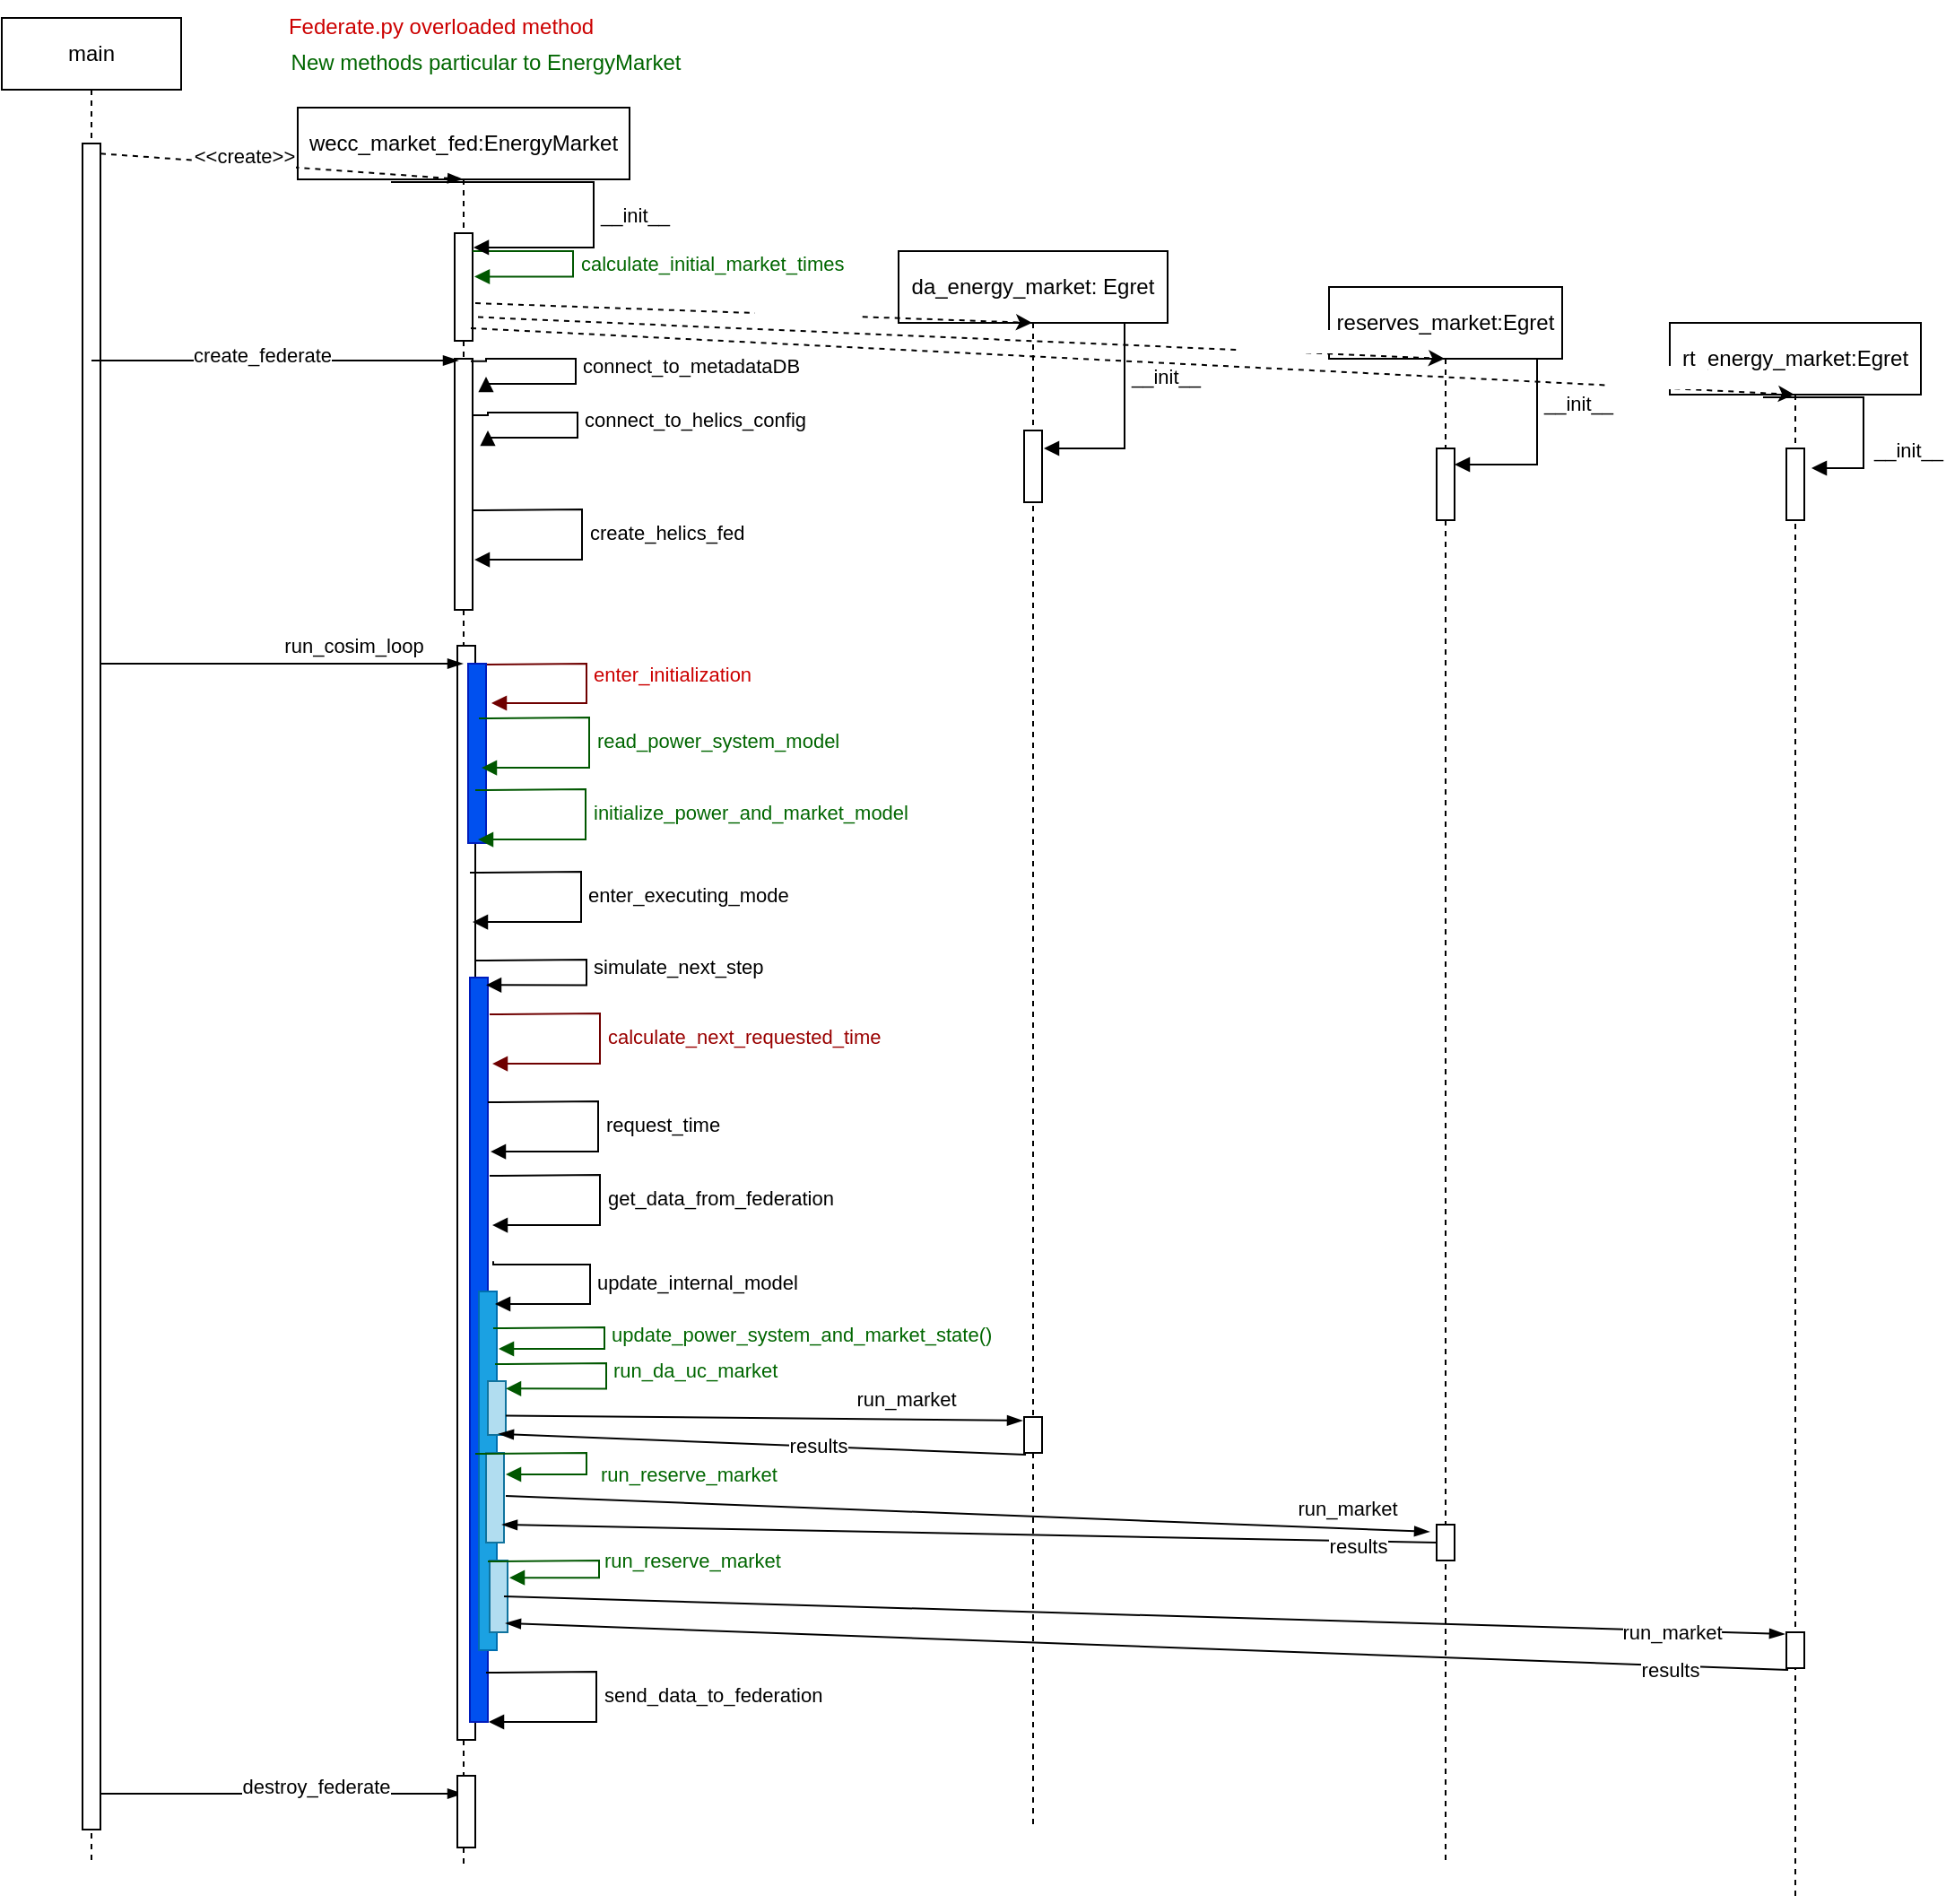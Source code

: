 <mxfile>
    <diagram id="ZTMf6IL_pcXrZ3T1AFQo" name="Page-1">
        <mxGraphModel dx="1234" dy="865" grid="1" gridSize="10" guides="1" tooltips="1" connect="1" arrows="1" fold="1" page="1" pageScale="1" pageWidth="10000" pageHeight="10000" math="0" shadow="0">
            <root>
                <mxCell id="0"/>
                <mxCell id="1" parent="0"/>
                <mxCell id="2" value="main" style="shape=umlLifeline;perimeter=lifelinePerimeter;whiteSpace=wrap;html=1;container=1;collapsible=0;recursiveResize=0;outlineConnect=0;" parent="1" vertex="1">
                    <mxGeometry x="150" y="90" width="100" height="1030" as="geometry"/>
                </mxCell>
                <mxCell id="5" value="" style="html=1;points=[];perimeter=orthogonalPerimeter;" parent="2" vertex="1">
                    <mxGeometry x="45" y="70" width="10" height="940" as="geometry"/>
                </mxCell>
                <mxCell id="29" value="" style="fontSize=12;html=1;endArrow=blockThin;endFill=1;" parent="2" edge="1" target="4">
                    <mxGeometry width="160" relative="1" as="geometry">
                        <mxPoint x="55" y="990" as="sourcePoint"/>
                        <mxPoint x="200" y="990" as="targetPoint"/>
                        <Array as="points">
                            <mxPoint x="60.5" y="990"/>
                        </Array>
                    </mxGeometry>
                </mxCell>
                <mxCell id="30" value="destroy_federate" style="edgeLabel;html=1;align=center;verticalAlign=middle;resizable=0;points=[];" parent="29" vertex="1" connectable="0">
                    <mxGeometry x="-0.254" y="4" relative="1" as="geometry">
                        <mxPoint x="44" as="offset"/>
                    </mxGeometry>
                </mxCell>
                <mxCell id="4" value="wecc_market_fed:EnergyMarket" style="shape=umlLifeline;perimeter=lifelinePerimeter;whiteSpace=wrap;html=1;container=1;collapsible=0;recursiveResize=0;outlineConnect=0;size=40;" parent="1" vertex="1">
                    <mxGeometry x="315" y="140" width="185" height="980" as="geometry"/>
                </mxCell>
                <mxCell id="9" value="" style="html=1;points=[];perimeter=orthogonalPerimeter;" parent="4" vertex="1">
                    <mxGeometry x="87.5" y="140" width="10" height="140" as="geometry"/>
                </mxCell>
                <mxCell id="13" value="connect_to_metadataDB" style="edgeStyle=orthogonalEdgeStyle;html=1;align=left;spacingLeft=2;endArrow=block;rounded=0;exitX=0.9;exitY=0.01;exitDx=0;exitDy=0;exitPerimeter=0;" parent="4" source="9" edge="1">
                    <mxGeometry relative="1" as="geometry">
                        <mxPoint x="100" y="154" as="sourcePoint"/>
                        <Array as="points">
                            <mxPoint x="105" y="142"/>
                            <mxPoint x="105" y="140"/>
                            <mxPoint x="155" y="140"/>
                            <mxPoint x="155" y="154"/>
                            <mxPoint x="105" y="154"/>
                        </Array>
                        <mxPoint x="105" y="150" as="targetPoint"/>
                    </mxGeometry>
                </mxCell>
                <mxCell id="15" value="" style="html=1;points=[];perimeter=orthogonalPerimeter;" parent="4" vertex="1">
                    <mxGeometry x="89" y="300" width="10" height="610" as="geometry"/>
                </mxCell>
                <mxCell id="18" value="&lt;font color=&quot;#cc0000&quot;&gt;enter_initialization&lt;/font&gt;" style="edgeStyle=orthogonalEdgeStyle;html=1;align=left;spacingLeft=2;endArrow=block;rounded=0;exitX=0.95;exitY=0.561;exitDx=0;exitDy=0;exitPerimeter=0;entryX=1.3;entryY=0.22;entryDx=0;entryDy=0;entryPerimeter=0;fillColor=#a20025;strokeColor=#6F0000;" parent="4" edge="1" target="47">
                    <mxGeometry relative="1" as="geometry">
                        <mxPoint x="99" y="310.49" as="sourcePoint"/>
                        <Array as="points">
                            <mxPoint x="105" y="311"/>
                            <mxPoint x="161" y="310"/>
                            <mxPoint x="161" y="341"/>
                        </Array>
                        <mxPoint x="100.5" y="338.03" as="targetPoint"/>
                    </mxGeometry>
                </mxCell>
                <mxCell id="19" value="enter_executing_mode" style="edgeStyle=orthogonalEdgeStyle;html=1;align=left;spacingLeft=2;endArrow=block;rounded=0;exitX=0.95;exitY=0.561;exitDx=0;exitDy=0;exitPerimeter=0;entryX=1.1;entryY=0.867;entryDx=0;entryDy=0;entryPerimeter=0;" parent="4" edge="1">
                    <mxGeometry relative="1" as="geometry">
                        <mxPoint x="96" y="426.48" as="sourcePoint"/>
                        <Array as="points">
                            <mxPoint x="102" y="427"/>
                            <mxPoint x="158" y="426"/>
                            <mxPoint x="158" y="454"/>
                        </Array>
                        <mxPoint x="97.5" y="454.02" as="targetPoint"/>
                    </mxGeometry>
                </mxCell>
                <mxCell id="20" value="" style="html=1;points=[];perimeter=orthogonalPerimeter;fillColor=#0050ef;fontColor=#ffffff;strokeColor=#001DBC;" parent="4" vertex="1">
                    <mxGeometry x="96" y="485" width="10" height="415" as="geometry"/>
                </mxCell>
                <mxCell id="21" value="simulate_next_step" style="edgeStyle=orthogonalEdgeStyle;html=1;align=left;spacingLeft=2;endArrow=block;rounded=0;exitX=0.95;exitY=0.561;exitDx=0;exitDy=0;exitPerimeter=0;entryX=0.9;entryY=0.01;entryDx=0;entryDy=0;entryPerimeter=0;" parent="4" target="20" edge="1">
                    <mxGeometry relative="1" as="geometry">
                        <mxPoint x="99" y="475.49" as="sourcePoint"/>
                        <Array as="points">
                            <mxPoint x="105" y="476"/>
                            <mxPoint x="161" y="475"/>
                            <mxPoint x="161" y="487"/>
                        </Array>
                        <mxPoint x="100.5" y="503.03" as="targetPoint"/>
                    </mxGeometry>
                </mxCell>
                <mxCell id="28" value="" style="html=1;points=[];perimeter=orthogonalPerimeter;" parent="4" vertex="1">
                    <mxGeometry x="89" y="930" width="10" height="40" as="geometry"/>
                </mxCell>
                <mxCell id="42" value="create_helics_fed" style="edgeStyle=orthogonalEdgeStyle;html=1;align=left;spacingLeft=2;endArrow=block;rounded=0;exitX=0.95;exitY=0.561;exitDx=0;exitDy=0;exitPerimeter=0;entryX=1.1;entryY=0.867;entryDx=0;entryDy=0;entryPerimeter=0;" parent="4" edge="1">
                    <mxGeometry relative="1" as="geometry">
                        <mxPoint x="97" y="224.49" as="sourcePoint"/>
                        <Array as="points">
                            <mxPoint x="102.5" y="225"/>
                            <mxPoint x="158.5" y="224"/>
                            <mxPoint x="158.5" y="252"/>
                        </Array>
                        <mxPoint x="98.5" y="252.03" as="targetPoint"/>
                    </mxGeometry>
                </mxCell>
                <mxCell id="44" value="" style="html=1;points=[];perimeter=orthogonalPerimeter;" vertex="1" parent="4">
                    <mxGeometry x="87.5" y="70" width="10" height="60" as="geometry"/>
                </mxCell>
                <mxCell id="45" value="&lt;font color=&quot;#006600&quot;&gt;calculate_initial_market_times&lt;/font&gt;" style="edgeStyle=orthogonalEdgeStyle;html=1;align=left;spacingLeft=2;endArrow=block;rounded=0;exitX=0.9;exitY=0.01;exitDx=0;exitDy=0;exitPerimeter=0;fillColor=#008a00;strokeColor=#005700;" edge="1" parent="4">
                    <mxGeometry relative="1" as="geometry">
                        <mxPoint x="97.5" y="80" as="sourcePoint"/>
                        <Array as="points">
                            <mxPoint x="153.5" y="80.25"/>
                            <mxPoint x="153.5" y="94.25"/>
                            <mxPoint x="98.5" y="94.25"/>
                        </Array>
                        <mxPoint x="98.5" y="94.25" as="targetPoint"/>
                    </mxGeometry>
                </mxCell>
                <mxCell id="46" value="__init__" style="edgeStyle=orthogonalEdgeStyle;html=1;align=left;spacingLeft=2;endArrow=block;rounded=0;exitX=0.9;exitY=0.01;exitDx=0;exitDy=0;exitPerimeter=0;entryX=1.05;entryY=0.133;entryDx=0;entryDy=0;entryPerimeter=0;" edge="1" parent="4" target="44">
                    <mxGeometry x="0.215" relative="1" as="geometry">
                        <mxPoint x="52" y="41.45" as="sourcePoint"/>
                        <Array as="points">
                            <mxPoint x="165" y="42"/>
                            <mxPoint x="165" y="78"/>
                        </Array>
                        <mxPoint x="53" y="69.95" as="targetPoint"/>
                        <mxPoint as="offset"/>
                    </mxGeometry>
                </mxCell>
                <mxCell id="47" value="" style="html=1;points=[];perimeter=orthogonalPerimeter;fillColor=#0050ef;fontColor=#ffffff;strokeColor=#001DBC;" vertex="1" parent="4">
                    <mxGeometry x="95" y="310" width="10" height="100" as="geometry"/>
                </mxCell>
                <mxCell id="27" value="send_data_to_federation" style="edgeStyle=orthogonalEdgeStyle;html=1;align=left;spacingLeft=2;endArrow=block;rounded=0;exitX=0.95;exitY=0.561;exitDx=0;exitDy=0;exitPerimeter=0;entryX=1.1;entryY=0.867;entryDx=0;entryDy=0;entryPerimeter=0;" parent="4" edge="1">
                    <mxGeometry relative="1" as="geometry">
                        <mxPoint x="105" y="872.46" as="sourcePoint"/>
                        <Array as="points">
                            <mxPoint x="110.5" y="872.97"/>
                            <mxPoint x="166.5" y="871.97"/>
                            <mxPoint x="166.5" y="899.97"/>
                        </Array>
                        <mxPoint x="106.5" y="900" as="targetPoint"/>
                    </mxGeometry>
                </mxCell>
                <mxCell id="92" value="" style="html=1;points=[];perimeter=orthogonalPerimeter;fillColor=#1ba1e2;fontColor=#ffffff;strokeColor=#006EAF;" vertex="1" parent="4">
                    <mxGeometry x="101" y="660" width="10" height="200" as="geometry"/>
                </mxCell>
                <mxCell id="105" value="" style="html=1;points=[];perimeter=orthogonalPerimeter;fillColor=#b1ddf0;strokeColor=#10739e;" vertex="1" parent="4">
                    <mxGeometry x="106" y="710" width="10" height="30" as="geometry"/>
                </mxCell>
                <mxCell id="107" value="" style="html=1;points=[];perimeter=orthogonalPerimeter;fillColor=#b1ddf0;strokeColor=#10739e;" vertex="1" parent="4">
                    <mxGeometry x="105" y="750" width="10" height="50" as="geometry"/>
                </mxCell>
                <mxCell id="110" value="" style="html=1;points=[];perimeter=orthogonalPerimeter;fillColor=#b1ddf0;strokeColor=#10739e;" vertex="1" parent="4">
                    <mxGeometry x="107" y="810" width="10" height="40" as="geometry"/>
                </mxCell>
                <mxCell id="111" value="&lt;font color=&quot;#006600&quot;&gt;run_reserve_market&lt;/font&gt;" style="edgeStyle=orthogonalEdgeStyle;html=1;align=left;spacingLeft=2;endArrow=block;rounded=0;exitX=0.95;exitY=0.561;exitDx=0;exitDy=0;exitPerimeter=0;entryX=1.1;entryY=0.24;entryDx=0;entryDy=0;entryPerimeter=0;fillColor=#008a00;strokeColor=#005700;" edge="1" parent="4" target="110">
                    <mxGeometry x="0.008" relative="1" as="geometry">
                        <mxPoint x="106" y="810.49" as="sourcePoint"/>
                        <Array as="points">
                            <mxPoint x="112" y="811"/>
                            <mxPoint x="168" y="810"/>
                            <mxPoint x="168" y="822"/>
                        </Array>
                        <mxPoint x="119" y="838.35" as="targetPoint"/>
                        <mxPoint as="offset"/>
                    </mxGeometry>
                </mxCell>
                <mxCell id="126" value="connect_to_helics_config" style="edgeStyle=orthogonalEdgeStyle;html=1;align=left;spacingLeft=2;endArrow=block;rounded=0;exitX=0.9;exitY=0.01;exitDx=0;exitDy=0;exitPerimeter=0;" edge="1" parent="4">
                    <mxGeometry relative="1" as="geometry">
                        <mxPoint x="97.5" y="171.5" as="sourcePoint"/>
                        <Array as="points">
                            <mxPoint x="106" y="172"/>
                            <mxPoint x="106" y="170"/>
                            <mxPoint x="156" y="170"/>
                            <mxPoint x="156" y="184"/>
                            <mxPoint x="106" y="184"/>
                        </Array>
                        <mxPoint x="106" y="180" as="targetPoint"/>
                    </mxGeometry>
                </mxCell>
                <mxCell id="26" value="update_internal_model" style="edgeStyle=orthogonalEdgeStyle;html=1;align=left;spacingLeft=2;endArrow=block;rounded=0;exitX=1.3;exitY=0.381;exitDx=0;exitDy=0;exitPerimeter=0;entryX=0.9;entryY=0.035;entryDx=0;entryDy=0;entryPerimeter=0;" parent="4" edge="1" target="92" source="20">
                    <mxGeometry relative="1" as="geometry">
                        <mxPoint x="101" y="645.49" as="sourcePoint"/>
                        <Array as="points">
                            <mxPoint x="109" y="645"/>
                            <mxPoint x="163" y="645"/>
                            <mxPoint x="163" y="667"/>
                        </Array>
                        <mxPoint x="119" y="673" as="targetPoint"/>
                    </mxGeometry>
                </mxCell>
                <mxCell id="6" value="" style="fontSize=12;html=1;endArrow=blockThin;endFill=1;dashed=1;exitX=1;exitY=0.006;exitDx=0;exitDy=0;exitPerimeter=0;" parent="1" source="5" target="4" edge="1">
                    <mxGeometry width="160" relative="1" as="geometry">
                        <mxPoint x="620" y="390" as="sourcePoint"/>
                        <mxPoint x="270" y="250" as="targetPoint"/>
                    </mxGeometry>
                </mxCell>
                <mxCell id="8" value="&amp;lt;&amp;lt;create&amp;gt;&amp;gt;" style="edgeLabel;html=1;align=center;verticalAlign=middle;resizable=0;points=[];" parent="6" vertex="1" connectable="0">
                    <mxGeometry x="-0.254" y="4" relative="1" as="geometry">
                        <mxPoint x="4" as="offset"/>
                    </mxGeometry>
                </mxCell>
                <mxCell id="10" value="" style="fontSize=12;html=1;endArrow=blockThin;endFill=1;entryX=0.2;entryY=0.007;entryDx=0;entryDy=0;entryPerimeter=0;" parent="1" source="2" target="9" edge="1">
                    <mxGeometry width="160" relative="1" as="geometry">
                        <mxPoint x="520" y="320" as="sourcePoint"/>
                        <mxPoint x="674.5" y="334" as="targetPoint"/>
                        <Array as="points"/>
                    </mxGeometry>
                </mxCell>
                <mxCell id="11" value="create_federate" style="edgeLabel;html=1;align=center;verticalAlign=middle;resizable=0;points=[];" parent="10" vertex="1" connectable="0">
                    <mxGeometry x="-0.254" y="4" relative="1" as="geometry">
                        <mxPoint x="18" y="1" as="offset"/>
                    </mxGeometry>
                </mxCell>
                <mxCell id="23" value="&lt;font color=&quot;#990000&quot;&gt;calculate_next_requested_time&lt;/font&gt;" style="edgeStyle=orthogonalEdgeStyle;html=1;align=left;spacingLeft=2;endArrow=block;rounded=0;exitX=0.95;exitY=0.561;exitDx=0;exitDy=0;exitPerimeter=0;entryX=1.1;entryY=0.867;entryDx=0;entryDy=0;entryPerimeter=0;fillColor=#a20025;strokeColor=#6F0000;" parent="1" edge="1">
                    <mxGeometry relative="1" as="geometry">
                        <mxPoint x="422" y="645.49" as="sourcePoint"/>
                        <Array as="points">
                            <mxPoint x="427.5" y="646"/>
                            <mxPoint x="483.5" y="645"/>
                            <mxPoint x="483.5" y="673"/>
                        </Array>
                        <mxPoint x="423.5" y="673.03" as="targetPoint"/>
                    </mxGeometry>
                </mxCell>
                <mxCell id="24" value="request_time" style="edgeStyle=orthogonalEdgeStyle;html=1;align=left;spacingLeft=2;endArrow=block;rounded=0;exitX=0.95;exitY=0.561;exitDx=0;exitDy=0;exitPerimeter=0;entryX=1.1;entryY=0.867;entryDx=0;entryDy=0;entryPerimeter=0;" parent="1" edge="1">
                    <mxGeometry relative="1" as="geometry">
                        <mxPoint x="421" y="694.49" as="sourcePoint"/>
                        <Array as="points">
                            <mxPoint x="426.5" y="695"/>
                            <mxPoint x="482.5" y="694"/>
                            <mxPoint x="482.5" y="722"/>
                        </Array>
                        <mxPoint x="422.5" y="722.03" as="targetPoint"/>
                    </mxGeometry>
                </mxCell>
                <mxCell id="25" value="get_data_from_federation" style="edgeStyle=orthogonalEdgeStyle;html=1;align=left;spacingLeft=2;endArrow=block;rounded=0;exitX=0.95;exitY=0.561;exitDx=0;exitDy=0;exitPerimeter=0;entryX=1.1;entryY=0.867;entryDx=0;entryDy=0;entryPerimeter=0;" parent="1" edge="1">
                    <mxGeometry relative="1" as="geometry">
                        <mxPoint x="422" y="735.49" as="sourcePoint"/>
                        <Array as="points">
                            <mxPoint x="427.5" y="736"/>
                            <mxPoint x="483.5" y="735"/>
                            <mxPoint x="483.5" y="763"/>
                        </Array>
                        <mxPoint x="423.5" y="763.03" as="targetPoint"/>
                    </mxGeometry>
                </mxCell>
                <mxCell id="43" value="&lt;font color=&quot;#cc0000&quot;&gt;Federate.py overloaded method&lt;/font&gt;" style="text;html=1;strokeColor=none;fillColor=none;align=center;verticalAlign=middle;whiteSpace=wrap;rounded=0;" vertex="1" parent="1">
                    <mxGeometry x="290" y="80" width="210" height="30" as="geometry"/>
                </mxCell>
                <mxCell id="16" value="" style="fontSize=12;html=1;endArrow=blockThin;endFill=1;" parent="1" edge="1" target="4">
                    <mxGeometry width="160" relative="1" as="geometry">
                        <mxPoint x="205" y="450" as="sourcePoint"/>
                        <mxPoint x="350" y="450" as="targetPoint"/>
                        <Array as="points">
                            <mxPoint x="210.5" y="450"/>
                        </Array>
                    </mxGeometry>
                </mxCell>
                <mxCell id="17" value="run_cosim_loop" style="edgeLabel;html=1;align=center;verticalAlign=middle;resizable=0;points=[];" parent="16" vertex="1" connectable="0">
                    <mxGeometry x="-0.254" y="4" relative="1" as="geometry">
                        <mxPoint x="65" y="-6" as="offset"/>
                    </mxGeometry>
                </mxCell>
                <mxCell id="48" value="&lt;font color=&quot;#006600&quot;&gt;read_power_system_model&lt;/font&gt;" style="edgeStyle=orthogonalEdgeStyle;html=1;align=left;spacingLeft=2;endArrow=block;rounded=0;exitX=0.95;exitY=0.561;exitDx=0;exitDy=0;exitPerimeter=0;entryX=1.1;entryY=0.867;entryDx=0;entryDy=0;entryPerimeter=0;fillColor=#008a00;strokeColor=#005700;" edge="1" parent="1">
                    <mxGeometry x="0.003" relative="1" as="geometry">
                        <mxPoint x="416" y="480.48" as="sourcePoint"/>
                        <Array as="points">
                            <mxPoint x="421.5" y="480.99"/>
                            <mxPoint x="477.5" y="479.99"/>
                            <mxPoint x="477.5" y="507.99"/>
                        </Array>
                        <mxPoint x="417.5" y="508.02" as="targetPoint"/>
                        <mxPoint as="offset"/>
                    </mxGeometry>
                </mxCell>
                <mxCell id="49" value="&lt;font color=&quot;#006600&quot;&gt;initialize_power_and_market_model&lt;/font&gt;" style="edgeStyle=orthogonalEdgeStyle;html=1;align=left;spacingLeft=2;endArrow=block;rounded=0;exitX=0.95;exitY=0.561;exitDx=0;exitDy=0;exitPerimeter=0;entryX=1.1;entryY=0.867;entryDx=0;entryDy=0;entryPerimeter=0;fillColor=#008a00;strokeColor=#005700;" edge="1" parent="1">
                    <mxGeometry relative="1" as="geometry">
                        <mxPoint x="414" y="520.48" as="sourcePoint"/>
                        <Array as="points">
                            <mxPoint x="419.5" y="520.99"/>
                            <mxPoint x="475.5" y="519.99"/>
                            <mxPoint x="475.5" y="547.99"/>
                        </Array>
                        <mxPoint x="415.5" y="548.02" as="targetPoint"/>
                    </mxGeometry>
                </mxCell>
                <mxCell id="50" value="&lt;font color=&quot;#006600&quot;&gt;New methods particular to EnergyMarket&lt;/font&gt;" style="text;html=1;strokeColor=none;fillColor=none;align=center;verticalAlign=middle;whiteSpace=wrap;rounded=0;" vertex="1" parent="1">
                    <mxGeometry x="280" y="100" width="280" height="30" as="geometry"/>
                </mxCell>
                <mxCell id="51" value="da_energy_market: Egret" style="shape=umlLifeline;perimeter=lifelinePerimeter;whiteSpace=wrap;html=1;container=1;collapsible=0;recursiveResize=0;outlineConnect=0;size=40;" vertex="1" parent="1">
                    <mxGeometry x="650" y="220" width="150" height="880" as="geometry"/>
                </mxCell>
                <mxCell id="54" value="" style="html=1;points=[];perimeter=orthogonalPerimeter;" vertex="1" parent="51">
                    <mxGeometry x="70" y="650" width="10" height="20" as="geometry"/>
                </mxCell>
                <mxCell id="64" value="" style="html=1;points=[];perimeter=orthogonalPerimeter;" vertex="1" parent="51">
                    <mxGeometry x="70" y="100" width="10" height="40" as="geometry"/>
                </mxCell>
                <mxCell id="125" value="__init__" style="edgeStyle=orthogonalEdgeStyle;html=1;align=left;spacingLeft=2;endArrow=block;rounded=0;exitX=0.9;exitY=0.01;exitDx=0;exitDy=0;exitPerimeter=0;entryX=1.1;entryY=0.25;entryDx=0;entryDy=0;entryPerimeter=0;" edge="1" parent="51" target="64">
                    <mxGeometry relative="1" as="geometry">
                        <mxPoint x="70" y="40.0" as="sourcePoint"/>
                        <Array as="points">
                            <mxPoint x="126" y="40"/>
                            <mxPoint x="126" y="110"/>
                        </Array>
                        <mxPoint x="97" y="79.55" as="targetPoint"/>
                    </mxGeometry>
                </mxCell>
                <mxCell id="68" value="reserves_market:Egret" style="shape=umlLifeline;perimeter=lifelinePerimeter;whiteSpace=wrap;html=1;container=1;collapsible=0;recursiveResize=0;outlineConnect=0;size=40;" vertex="1" parent="1">
                    <mxGeometry x="890" y="240" width="130" height="880" as="geometry"/>
                </mxCell>
                <mxCell id="74" value="" style="html=1;points=[];perimeter=orthogonalPerimeter;" vertex="1" parent="68">
                    <mxGeometry x="60" y="90" width="10" height="40" as="geometry"/>
                </mxCell>
                <mxCell id="70" value="" style="html=1;points=[];perimeter=orthogonalPerimeter;" vertex="1" parent="68">
                    <mxGeometry x="60" y="690" width="10" height="20" as="geometry"/>
                </mxCell>
                <mxCell id="124" value="__init__" style="edgeStyle=orthogonalEdgeStyle;html=1;align=left;spacingLeft=2;endArrow=block;rounded=0;exitX=0.9;exitY=0.01;exitDx=0;exitDy=0;exitPerimeter=0;entryX=1;entryY=0.225;entryDx=0;entryDy=0;entryPerimeter=0;" edge="1" parent="68" target="74">
                    <mxGeometry relative="1" as="geometry">
                        <mxPoint x="60" y="40.0" as="sourcePoint"/>
                        <Array as="points">
                            <mxPoint x="116" y="40"/>
                            <mxPoint x="116" y="99"/>
                        </Array>
                        <mxPoint x="87" y="79.55" as="targetPoint"/>
                    </mxGeometry>
                </mxCell>
                <mxCell id="76" value="rt_energy_market:Egret" style="shape=umlLifeline;perimeter=lifelinePerimeter;whiteSpace=wrap;html=1;container=1;collapsible=0;recursiveResize=0;outlineConnect=0;size=40;" vertex="1" parent="1">
                    <mxGeometry x="1080" y="260" width="140" height="880" as="geometry"/>
                </mxCell>
                <mxCell id="82" value="" style="html=1;points=[];perimeter=orthogonalPerimeter;" vertex="1" parent="76">
                    <mxGeometry x="65" y="70" width="10" height="40" as="geometry"/>
                </mxCell>
                <mxCell id="83" value="__init__" style="edgeStyle=orthogonalEdgeStyle;html=1;align=left;spacingLeft=2;endArrow=block;rounded=0;exitX=0.9;exitY=0.01;exitDx=0;exitDy=0;exitPerimeter=0;entryX=1.4;entryY=0.275;entryDx=0;entryDy=0;entryPerimeter=0;" edge="1" parent="76" target="82">
                    <mxGeometry x="0.357" y="2" relative="1" as="geometry">
                        <mxPoint x="52" y="41.45" as="sourcePoint"/>
                        <Array as="points">
                            <mxPoint x="108" y="42"/>
                            <mxPoint x="108" y="81"/>
                        </Array>
                        <mxPoint x="53" y="69.95" as="targetPoint"/>
                        <mxPoint y="1" as="offset"/>
                    </mxGeometry>
                </mxCell>
                <mxCell id="78" value="" style="html=1;points=[];perimeter=orthogonalPerimeter;" vertex="1" parent="76">
                    <mxGeometry x="65" y="730" width="10" height="20" as="geometry"/>
                </mxCell>
                <mxCell id="86" value="" style="endArrow=classic;html=1;fontColor=#990000;dashed=1;exitX=1.15;exitY=0.65;exitDx=0;exitDy=0;exitPerimeter=0;" edge="1" parent="1" source="44" target="51">
                    <mxGeometry width="50" height="50" relative="1" as="geometry">
                        <mxPoint x="367" y="240" as="sourcePoint"/>
                        <mxPoint x="610" y="550" as="targetPoint"/>
                    </mxGeometry>
                </mxCell>
                <mxCell id="87" value="&lt;font color=&quot;#ffffff&quot;&gt;&amp;lt;&amp;lt;create&amp;gt;&amp;gt;&lt;/font&gt;" style="edgeLabel;html=1;align=center;verticalAlign=middle;resizable=0;points=[];fontColor=#990000;" vertex="1" connectable="0" parent="86">
                    <mxGeometry x="0.184" relative="1" as="geometry">
                        <mxPoint as="offset"/>
                    </mxGeometry>
                </mxCell>
                <mxCell id="88" value="" style="endArrow=classic;html=1;fontColor=#990000;dashed=1;exitX=1.3;exitY=0.78;exitDx=0;exitDy=0;exitPerimeter=0;" edge="1" parent="1" source="44" target="68">
                    <mxGeometry width="50" height="50" relative="1" as="geometry">
                        <mxPoint x="377" y="250" as="sourcePoint"/>
                        <mxPoint x="709.5" y="290" as="targetPoint"/>
                    </mxGeometry>
                </mxCell>
                <mxCell id="89" value="&lt;font color=&quot;#ffffff&quot;&gt;&amp;lt;&amp;lt;create&amp;gt;&amp;gt;&lt;/font&gt;" style="edgeLabel;html=1;align=center;verticalAlign=middle;resizable=0;points=[];fontColor=#990000;" vertex="1" connectable="0" parent="88">
                    <mxGeometry x="0.184" relative="1" as="geometry">
                        <mxPoint x="133" y="-1" as="offset"/>
                    </mxGeometry>
                </mxCell>
                <mxCell id="90" value="" style="endArrow=classic;html=1;fontColor=#990000;dashed=1;exitX=0.9;exitY=0.883;exitDx=0;exitDy=0;exitPerimeter=0;" edge="1" parent="1" source="44" target="76">
                    <mxGeometry width="50" height="50" relative="1" as="geometry">
                        <mxPoint x="378" y="266.8" as="sourcePoint"/>
                        <mxPoint x="889.5" y="290" as="targetPoint"/>
                    </mxGeometry>
                </mxCell>
                <mxCell id="91" value="&lt;font color=&quot;#ffffff&quot;&gt;&amp;lt;&amp;lt;create&amp;gt;&amp;gt;&lt;/font&gt;" style="edgeLabel;html=1;align=center;verticalAlign=middle;resizable=0;points=[];fontColor=#990000;" vertex="1" connectable="0" parent="90">
                    <mxGeometry x="0.184" relative="1" as="geometry">
                        <mxPoint x="223" y="5" as="offset"/>
                    </mxGeometry>
                </mxCell>
                <mxCell id="93" value="" style="fontSize=12;html=1;endArrow=blockThin;endFill=1;exitX=1;exitY=0.64;exitDx=0;exitDy=0;exitPerimeter=0;entryX=-0.1;entryY=0.1;entryDx=0;entryDy=0;entryPerimeter=0;" edge="1" parent="1" source="105" target="54">
                    <mxGeometry width="160" relative="1" as="geometry">
                        <mxPoint x="450" y="830" as="sourcePoint"/>
                        <mxPoint x="692" y="825.71" as="targetPoint"/>
                    </mxGeometry>
                </mxCell>
                <mxCell id="94" value="run_market" style="edgeLabel;html=1;align=center;verticalAlign=middle;resizable=0;points=[];" vertex="1" connectable="0" parent="93">
                    <mxGeometry x="-0.254" y="4" relative="1" as="geometry">
                        <mxPoint x="115" y="-6" as="offset"/>
                    </mxGeometry>
                </mxCell>
                <mxCell id="95" value="" style="fontSize=12;html=1;endArrow=blockThin;endFill=1;exitX=0.1;exitY=1.05;exitDx=0;exitDy=0;exitPerimeter=0;entryX=0.6;entryY=0.98;entryDx=0;entryDy=0;entryPerimeter=0;" edge="1" parent="1" source="54" target="105">
                    <mxGeometry width="160" relative="1" as="geometry">
                        <mxPoint x="510" y="930" as="sourcePoint"/>
                        <mxPoint x="420" y="850" as="targetPoint"/>
                    </mxGeometry>
                </mxCell>
                <mxCell id="96" value="results" style="edgeLabel;html=1;align=center;verticalAlign=middle;resizable=0;points=[];" vertex="1" connectable="0" parent="95">
                    <mxGeometry x="-0.254" y="4" relative="1" as="geometry">
                        <mxPoint x="-7" y="-5" as="offset"/>
                    </mxGeometry>
                </mxCell>
                <mxCell id="99" value="" style="fontSize=12;html=1;endArrow=blockThin;endFill=1;entryX=0.9;entryY=0.8;entryDx=0;entryDy=0;entryPerimeter=0;exitX=0;exitY=0.5;exitDx=0;exitDy=0;exitPerimeter=0;" edge="1" parent="1" source="70" target="107">
                    <mxGeometry width="160" relative="1" as="geometry">
                        <mxPoint x="700" y="886.03" as="sourcePoint"/>
                        <mxPoint x="540" y="1070" as="targetPoint"/>
                    </mxGeometry>
                </mxCell>
                <mxCell id="100" value="results" style="edgeLabel;html=1;align=center;verticalAlign=middle;resizable=0;points=[];" vertex="1" connectable="0" parent="99">
                    <mxGeometry x="-0.254" y="4" relative="1" as="geometry">
                        <mxPoint x="150" y="1" as="offset"/>
                    </mxGeometry>
                </mxCell>
                <mxCell id="103" value="" style="fontSize=12;html=1;endArrow=blockThin;endFill=1;entryX=0.9;entryY=0.875;entryDx=0;entryDy=0;entryPerimeter=0;exitX=0.1;exitY=1.05;exitDx=0;exitDy=0;exitPerimeter=0;" edge="1" parent="1" source="78" target="110">
                    <mxGeometry width="160" relative="1" as="geometry">
                        <mxPoint x="700" y="916.03" as="sourcePoint"/>
                        <mxPoint x="470" y="1000" as="targetPoint"/>
                    </mxGeometry>
                </mxCell>
                <mxCell id="104" value="results" style="edgeLabel;html=1;align=center;verticalAlign=middle;resizable=0;points=[];" vertex="1" connectable="0" parent="103">
                    <mxGeometry x="-0.254" y="4" relative="1" as="geometry">
                        <mxPoint x="201" y="5" as="offset"/>
                    </mxGeometry>
                </mxCell>
                <mxCell id="109" value="&lt;font color=&quot;#006600&quot;&gt;run_reserve_market&lt;/font&gt;" style="edgeStyle=orthogonalEdgeStyle;html=1;align=left;spacingLeft=2;endArrow=block;rounded=0;exitX=0.95;exitY=0.561;exitDx=0;exitDy=0;exitPerimeter=0;entryX=1.1;entryY=0.24;entryDx=0;entryDy=0;entryPerimeter=0;fillColor=#008a00;strokeColor=#005700;" edge="1" parent="1" target="107">
                    <mxGeometry x="0.244" y="-4" relative="1" as="geometry">
                        <mxPoint x="414" y="890.49" as="sourcePoint"/>
                        <Array as="points">
                            <mxPoint x="420" y="891"/>
                            <mxPoint x="476" y="890"/>
                            <mxPoint x="476" y="902"/>
                        </Array>
                        <mxPoint x="427" y="918.35" as="targetPoint"/>
                        <mxPoint x="4" y="4" as="offset"/>
                    </mxGeometry>
                </mxCell>
                <mxCell id="118" value="" style="fontSize=12;html=1;endArrow=blockThin;endFill=1;entryX=-0.4;entryY=0.2;entryDx=0;entryDy=0;entryPerimeter=0;exitX=1.1;exitY=0.48;exitDx=0;exitDy=0;exitPerimeter=0;" edge="1" parent="1" source="107" target="70">
                    <mxGeometry width="160" relative="1" as="geometry">
                        <mxPoint x="380" y="920" as="sourcePoint"/>
                        <mxPoint x="692" y="919.5" as="targetPoint"/>
                    </mxGeometry>
                </mxCell>
                <mxCell id="119" value="run_market" style="edgeLabel;html=1;align=center;verticalAlign=middle;resizable=0;points=[];" vertex="1" connectable="0" parent="118">
                    <mxGeometry x="-0.254" y="4" relative="1" as="geometry">
                        <mxPoint x="277" y="3" as="offset"/>
                    </mxGeometry>
                </mxCell>
                <mxCell id="120" value="" style="fontSize=12;html=1;endArrow=blockThin;endFill=1;entryX=-0.1;entryY=0.05;entryDx=0;entryDy=0;entryPerimeter=0;" edge="1" parent="1" target="78">
                    <mxGeometry width="160" relative="1" as="geometry">
                        <mxPoint x="430" y="970" as="sourcePoint"/>
                        <mxPoint x="1150" y="980" as="targetPoint"/>
                    </mxGeometry>
                </mxCell>
                <mxCell id="121" value="run_market" style="edgeLabel;html=1;align=center;verticalAlign=middle;resizable=0;points=[];" vertex="1" connectable="0" parent="120">
                    <mxGeometry x="-0.254" y="4" relative="1" as="geometry">
                        <mxPoint x="384" y="16" as="offset"/>
                    </mxGeometry>
                </mxCell>
                <mxCell id="122" value="&lt;font color=&quot;#006600&quot;&gt;run_da_uc_market&lt;/font&gt;" style="edgeStyle=orthogonalEdgeStyle;html=1;align=left;spacingLeft=2;endArrow=block;rounded=0;exitX=0.95;exitY=0.561;exitDx=0;exitDy=0;exitPerimeter=0;entryX=0.9;entryY=0.01;entryDx=0;entryDy=0;entryPerimeter=0;fillColor=#008a00;strokeColor=#005700;" edge="1" parent="1">
                    <mxGeometry relative="1" as="geometry">
                        <mxPoint x="425" y="840.49" as="sourcePoint"/>
                        <Array as="points">
                            <mxPoint x="431" y="841"/>
                            <mxPoint x="487" y="840"/>
                            <mxPoint x="487" y="852"/>
                        </Array>
                        <mxPoint x="431" y="854.15" as="targetPoint"/>
                    </mxGeometry>
                </mxCell>
                <mxCell id="123" value="&lt;font color=&quot;#006600&quot;&gt;update_power_system_and_market_state()&lt;/font&gt;" style="edgeStyle=orthogonalEdgeStyle;html=1;align=left;spacingLeft=2;endArrow=block;rounded=0;exitX=0.95;exitY=0.561;exitDx=0;exitDy=0;exitPerimeter=0;entryX=1.1;entryY=0.16;entryDx=0;entryDy=0;entryPerimeter=0;fillColor=#008a00;strokeColor=#005700;" edge="1" parent="1" target="92">
                    <mxGeometry relative="1" as="geometry">
                        <mxPoint x="424" y="820.49" as="sourcePoint"/>
                        <Array as="points">
                            <mxPoint x="430" y="821"/>
                            <mxPoint x="486" y="820"/>
                            <mxPoint x="486" y="832"/>
                        </Array>
                        <mxPoint x="430" y="834.15" as="targetPoint"/>
                    </mxGeometry>
                </mxCell>
            </root>
        </mxGraphModel>
    </diagram>
</mxfile>